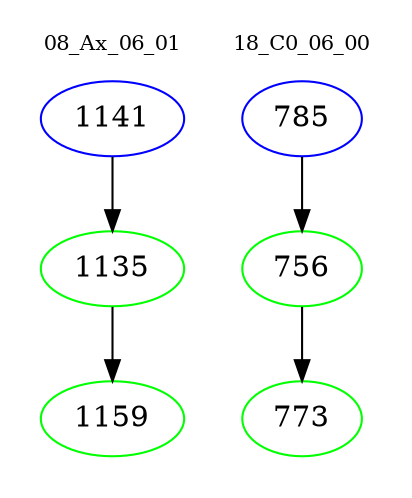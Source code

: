 digraph{
subgraph cluster_0 {
color = white
label = "08_Ax_06_01";
fontsize=10;
T0_1141 [label="1141", color="blue"]
T0_1141 -> T0_1135 [color="black"]
T0_1135 [label="1135", color="green"]
T0_1135 -> T0_1159 [color="black"]
T0_1159 [label="1159", color="green"]
}
subgraph cluster_1 {
color = white
label = "18_C0_06_00";
fontsize=10;
T1_785 [label="785", color="blue"]
T1_785 -> T1_756 [color="black"]
T1_756 [label="756", color="green"]
T1_756 -> T1_773 [color="black"]
T1_773 [label="773", color="green"]
}
}
